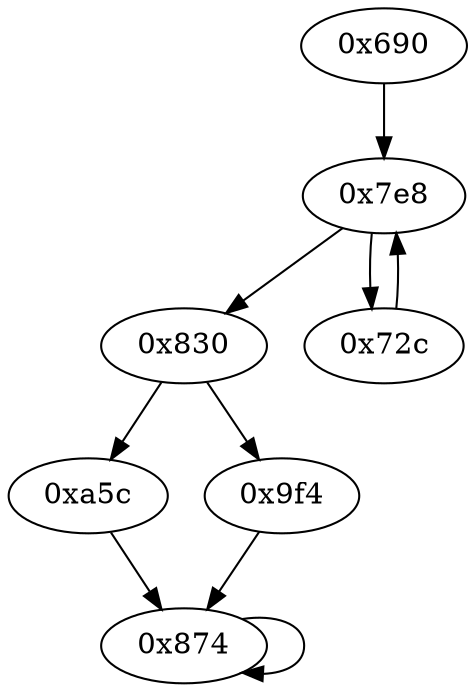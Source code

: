 digraph "" {
	graph ["edge"="{}",
		file="/Users/mark/Documents/deobfus-2019-ccs/ALL-CFG/simple-hash-functions/bphash/1680_recovered.dot",
		"graph"="{u'file': u'/Users/mark/Documents/deobfus-2019-ccs/ALL-CFG/simple-hash-functions/bphash/1680_recovered.dot'}",
		"node"="{u'opcode': u''}"
	];
	"0x690"	 [opcode="[u'push', u'add', u'sub', u'ldr', u'ldr', u'ldr', u'str', u'ldr', u'mov', u'bl', u'ldr', u'ldr', u'mov', u'mov', u'ldr', u'ldr', \
u'ldr', u'add', u'cmp', u'mov', u'sub', u'mov', u'sub', u'mul', u'mvn', u'mvn', u'orr', u'cmn', u'mov', u'mov', u'eor', u'and', \
u'orr', u'ldr', u'ldr', u'ldr', u'mov', u'mov', u'b']"];
	"0x7e8"	 [opcode="[u'str', u'str', u'str', u'mov', u'b']"];
	"0x690" -> "0x7e8" [key=0];
"0x830" [opcode="[u'ldr', u'ldr', u'mvn', u'str', u'add', u'ldr', u'ldr', u'ldr', u'ldr', u'ldr', u'ldr', u'str', u'ldr', u'add', u'str', u'b']"];
"0xa5c" [opcode="[u'ldr', u'ldr', u'sub', u'mul', u'eor', u'and', u'ldr', u'mov', u'mov', u'ldr', u'cmp', u'mov', u'cmp', u'mov', u'mov', u'cmp', \
u'mov', u'mov', u'teq', u'mov', u'b']"];
"0x830" -> "0xa5c" [key=0];
"0x9f4" [opcode="[u'ldr', u'ldr', u'ldr', u'ldr', u'ldr', u'mov', u'sub', u'cmp', u'sub', u'mov', u'add', u'mul', u'mov', u'mvn', u'orr', u'cmn', \
u'mov', u'teq', u'mov', u'mov', u'cmn', u'mov', u'mov', u'cmp', u'mov', u'b']"];
"0x830" -> "0x9f4" [key=0];
"0x874" [opcode="[u'ldr', u'cmp', u'mov', u'mov']"];
"0x874" -> "0x874" [key=0];
"0x72c" [opcode="[u'ldr', u'ldr', u'mvn', u'bic', u'and', u'orr', u'ldr', u'ldrb', u'bic', u'bic', u'orr', u'eor', u'ldr', u'ldr', u'ldr', u'add', \
u'add', u'add', u'sub']"];
"0x72c" -> "0x7e8" [key=0];
"0xa5c" -> "0x874" [key=0];
"0x9f4" -> "0x874" [key=0];
"0x7e8" -> "0x830" [key=0];
"0x7e8" -> "0x72c" [key=0];
}
